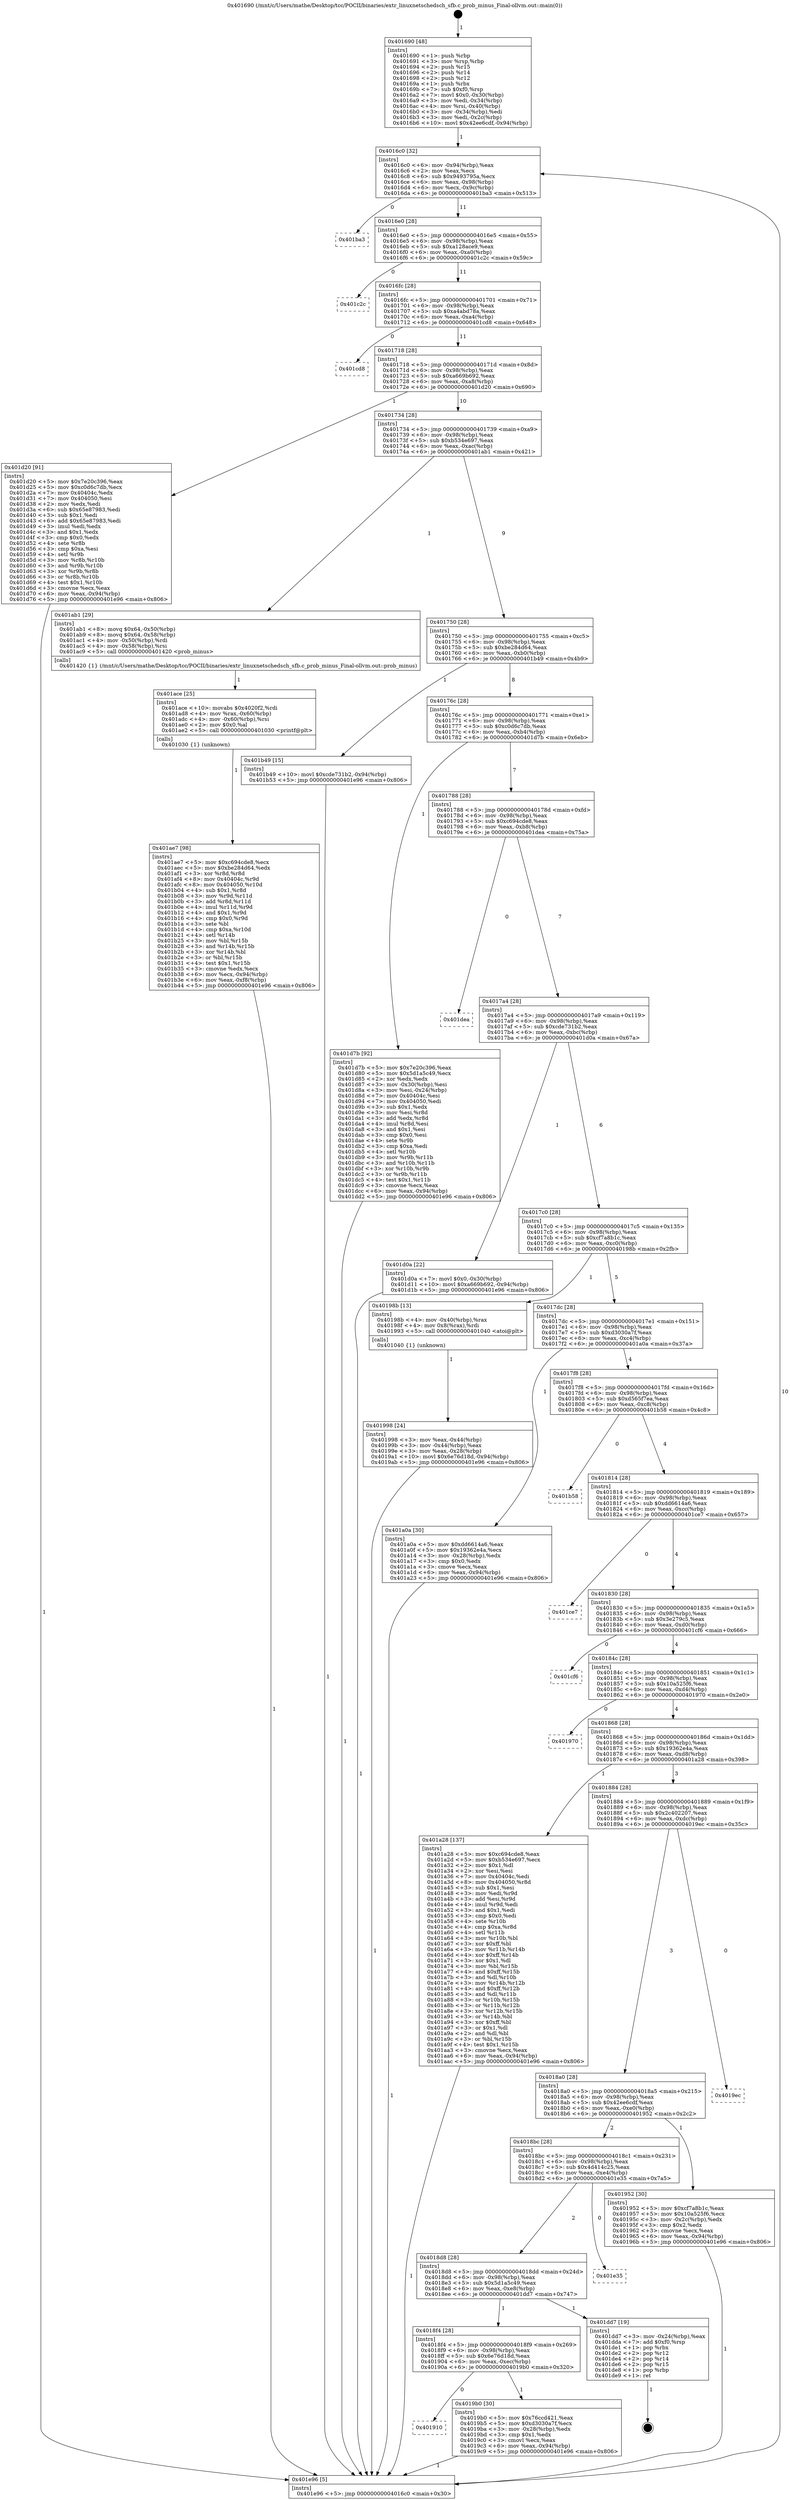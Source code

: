 digraph "0x401690" {
  label = "0x401690 (/mnt/c/Users/mathe/Desktop/tcc/POCII/binaries/extr_linuxnetschedsch_sfb.c_prob_minus_Final-ollvm.out::main(0))"
  labelloc = "t"
  node[shape=record]

  Entry [label="",width=0.3,height=0.3,shape=circle,fillcolor=black,style=filled]
  "0x4016c0" [label="{
     0x4016c0 [32]\l
     | [instrs]\l
     &nbsp;&nbsp;0x4016c0 \<+6\>: mov -0x94(%rbp),%eax\l
     &nbsp;&nbsp;0x4016c6 \<+2\>: mov %eax,%ecx\l
     &nbsp;&nbsp;0x4016c8 \<+6\>: sub $0x9493795a,%ecx\l
     &nbsp;&nbsp;0x4016ce \<+6\>: mov %eax,-0x98(%rbp)\l
     &nbsp;&nbsp;0x4016d4 \<+6\>: mov %ecx,-0x9c(%rbp)\l
     &nbsp;&nbsp;0x4016da \<+6\>: je 0000000000401ba3 \<main+0x513\>\l
  }"]
  "0x401ba3" [label="{
     0x401ba3\l
  }", style=dashed]
  "0x4016e0" [label="{
     0x4016e0 [28]\l
     | [instrs]\l
     &nbsp;&nbsp;0x4016e0 \<+5\>: jmp 00000000004016e5 \<main+0x55\>\l
     &nbsp;&nbsp;0x4016e5 \<+6\>: mov -0x98(%rbp),%eax\l
     &nbsp;&nbsp;0x4016eb \<+5\>: sub $0xa128ace9,%eax\l
     &nbsp;&nbsp;0x4016f0 \<+6\>: mov %eax,-0xa0(%rbp)\l
     &nbsp;&nbsp;0x4016f6 \<+6\>: je 0000000000401c2c \<main+0x59c\>\l
  }"]
  Exit [label="",width=0.3,height=0.3,shape=circle,fillcolor=black,style=filled,peripheries=2]
  "0x401c2c" [label="{
     0x401c2c\l
  }", style=dashed]
  "0x4016fc" [label="{
     0x4016fc [28]\l
     | [instrs]\l
     &nbsp;&nbsp;0x4016fc \<+5\>: jmp 0000000000401701 \<main+0x71\>\l
     &nbsp;&nbsp;0x401701 \<+6\>: mov -0x98(%rbp),%eax\l
     &nbsp;&nbsp;0x401707 \<+5\>: sub $0xa4abd78a,%eax\l
     &nbsp;&nbsp;0x40170c \<+6\>: mov %eax,-0xa4(%rbp)\l
     &nbsp;&nbsp;0x401712 \<+6\>: je 0000000000401cd8 \<main+0x648\>\l
  }"]
  "0x401ae7" [label="{
     0x401ae7 [98]\l
     | [instrs]\l
     &nbsp;&nbsp;0x401ae7 \<+5\>: mov $0xc694cde8,%ecx\l
     &nbsp;&nbsp;0x401aec \<+5\>: mov $0xbe284d64,%edx\l
     &nbsp;&nbsp;0x401af1 \<+3\>: xor %r8d,%r8d\l
     &nbsp;&nbsp;0x401af4 \<+8\>: mov 0x40404c,%r9d\l
     &nbsp;&nbsp;0x401afc \<+8\>: mov 0x404050,%r10d\l
     &nbsp;&nbsp;0x401b04 \<+4\>: sub $0x1,%r8d\l
     &nbsp;&nbsp;0x401b08 \<+3\>: mov %r9d,%r11d\l
     &nbsp;&nbsp;0x401b0b \<+3\>: add %r8d,%r11d\l
     &nbsp;&nbsp;0x401b0e \<+4\>: imul %r11d,%r9d\l
     &nbsp;&nbsp;0x401b12 \<+4\>: and $0x1,%r9d\l
     &nbsp;&nbsp;0x401b16 \<+4\>: cmp $0x0,%r9d\l
     &nbsp;&nbsp;0x401b1a \<+3\>: sete %bl\l
     &nbsp;&nbsp;0x401b1d \<+4\>: cmp $0xa,%r10d\l
     &nbsp;&nbsp;0x401b21 \<+4\>: setl %r14b\l
     &nbsp;&nbsp;0x401b25 \<+3\>: mov %bl,%r15b\l
     &nbsp;&nbsp;0x401b28 \<+3\>: and %r14b,%r15b\l
     &nbsp;&nbsp;0x401b2b \<+3\>: xor %r14b,%bl\l
     &nbsp;&nbsp;0x401b2e \<+3\>: or %bl,%r15b\l
     &nbsp;&nbsp;0x401b31 \<+4\>: test $0x1,%r15b\l
     &nbsp;&nbsp;0x401b35 \<+3\>: cmovne %edx,%ecx\l
     &nbsp;&nbsp;0x401b38 \<+6\>: mov %ecx,-0x94(%rbp)\l
     &nbsp;&nbsp;0x401b3e \<+6\>: mov %eax,-0xf8(%rbp)\l
     &nbsp;&nbsp;0x401b44 \<+5\>: jmp 0000000000401e96 \<main+0x806\>\l
  }"]
  "0x401cd8" [label="{
     0x401cd8\l
  }", style=dashed]
  "0x401718" [label="{
     0x401718 [28]\l
     | [instrs]\l
     &nbsp;&nbsp;0x401718 \<+5\>: jmp 000000000040171d \<main+0x8d\>\l
     &nbsp;&nbsp;0x40171d \<+6\>: mov -0x98(%rbp),%eax\l
     &nbsp;&nbsp;0x401723 \<+5\>: sub $0xa669b692,%eax\l
     &nbsp;&nbsp;0x401728 \<+6\>: mov %eax,-0xa8(%rbp)\l
     &nbsp;&nbsp;0x40172e \<+6\>: je 0000000000401d20 \<main+0x690\>\l
  }"]
  "0x401ace" [label="{
     0x401ace [25]\l
     | [instrs]\l
     &nbsp;&nbsp;0x401ace \<+10\>: movabs $0x4020f2,%rdi\l
     &nbsp;&nbsp;0x401ad8 \<+4\>: mov %rax,-0x60(%rbp)\l
     &nbsp;&nbsp;0x401adc \<+4\>: mov -0x60(%rbp),%rsi\l
     &nbsp;&nbsp;0x401ae0 \<+2\>: mov $0x0,%al\l
     &nbsp;&nbsp;0x401ae2 \<+5\>: call 0000000000401030 \<printf@plt\>\l
     | [calls]\l
     &nbsp;&nbsp;0x401030 \{1\} (unknown)\l
  }"]
  "0x401d20" [label="{
     0x401d20 [91]\l
     | [instrs]\l
     &nbsp;&nbsp;0x401d20 \<+5\>: mov $0x7e20c396,%eax\l
     &nbsp;&nbsp;0x401d25 \<+5\>: mov $0xc0d6c7db,%ecx\l
     &nbsp;&nbsp;0x401d2a \<+7\>: mov 0x40404c,%edx\l
     &nbsp;&nbsp;0x401d31 \<+7\>: mov 0x404050,%esi\l
     &nbsp;&nbsp;0x401d38 \<+2\>: mov %edx,%edi\l
     &nbsp;&nbsp;0x401d3a \<+6\>: sub $0x65e87983,%edi\l
     &nbsp;&nbsp;0x401d40 \<+3\>: sub $0x1,%edi\l
     &nbsp;&nbsp;0x401d43 \<+6\>: add $0x65e87983,%edi\l
     &nbsp;&nbsp;0x401d49 \<+3\>: imul %edi,%edx\l
     &nbsp;&nbsp;0x401d4c \<+3\>: and $0x1,%edx\l
     &nbsp;&nbsp;0x401d4f \<+3\>: cmp $0x0,%edx\l
     &nbsp;&nbsp;0x401d52 \<+4\>: sete %r8b\l
     &nbsp;&nbsp;0x401d56 \<+3\>: cmp $0xa,%esi\l
     &nbsp;&nbsp;0x401d59 \<+4\>: setl %r9b\l
     &nbsp;&nbsp;0x401d5d \<+3\>: mov %r8b,%r10b\l
     &nbsp;&nbsp;0x401d60 \<+3\>: and %r9b,%r10b\l
     &nbsp;&nbsp;0x401d63 \<+3\>: xor %r9b,%r8b\l
     &nbsp;&nbsp;0x401d66 \<+3\>: or %r8b,%r10b\l
     &nbsp;&nbsp;0x401d69 \<+4\>: test $0x1,%r10b\l
     &nbsp;&nbsp;0x401d6d \<+3\>: cmovne %ecx,%eax\l
     &nbsp;&nbsp;0x401d70 \<+6\>: mov %eax,-0x94(%rbp)\l
     &nbsp;&nbsp;0x401d76 \<+5\>: jmp 0000000000401e96 \<main+0x806\>\l
  }"]
  "0x401734" [label="{
     0x401734 [28]\l
     | [instrs]\l
     &nbsp;&nbsp;0x401734 \<+5\>: jmp 0000000000401739 \<main+0xa9\>\l
     &nbsp;&nbsp;0x401739 \<+6\>: mov -0x98(%rbp),%eax\l
     &nbsp;&nbsp;0x40173f \<+5\>: sub $0xb534e697,%eax\l
     &nbsp;&nbsp;0x401744 \<+6\>: mov %eax,-0xac(%rbp)\l
     &nbsp;&nbsp;0x40174a \<+6\>: je 0000000000401ab1 \<main+0x421\>\l
  }"]
  "0x401910" [label="{
     0x401910\l
  }", style=dashed]
  "0x401ab1" [label="{
     0x401ab1 [29]\l
     | [instrs]\l
     &nbsp;&nbsp;0x401ab1 \<+8\>: movq $0x64,-0x50(%rbp)\l
     &nbsp;&nbsp;0x401ab9 \<+8\>: movq $0x64,-0x58(%rbp)\l
     &nbsp;&nbsp;0x401ac1 \<+4\>: mov -0x50(%rbp),%rdi\l
     &nbsp;&nbsp;0x401ac5 \<+4\>: mov -0x58(%rbp),%rsi\l
     &nbsp;&nbsp;0x401ac9 \<+5\>: call 0000000000401420 \<prob_minus\>\l
     | [calls]\l
     &nbsp;&nbsp;0x401420 \{1\} (/mnt/c/Users/mathe/Desktop/tcc/POCII/binaries/extr_linuxnetschedsch_sfb.c_prob_minus_Final-ollvm.out::prob_minus)\l
  }"]
  "0x401750" [label="{
     0x401750 [28]\l
     | [instrs]\l
     &nbsp;&nbsp;0x401750 \<+5\>: jmp 0000000000401755 \<main+0xc5\>\l
     &nbsp;&nbsp;0x401755 \<+6\>: mov -0x98(%rbp),%eax\l
     &nbsp;&nbsp;0x40175b \<+5\>: sub $0xbe284d64,%eax\l
     &nbsp;&nbsp;0x401760 \<+6\>: mov %eax,-0xb0(%rbp)\l
     &nbsp;&nbsp;0x401766 \<+6\>: je 0000000000401b49 \<main+0x4b9\>\l
  }"]
  "0x4019b0" [label="{
     0x4019b0 [30]\l
     | [instrs]\l
     &nbsp;&nbsp;0x4019b0 \<+5\>: mov $0x76ccd421,%eax\l
     &nbsp;&nbsp;0x4019b5 \<+5\>: mov $0xd3030a7f,%ecx\l
     &nbsp;&nbsp;0x4019ba \<+3\>: mov -0x28(%rbp),%edx\l
     &nbsp;&nbsp;0x4019bd \<+3\>: cmp $0x1,%edx\l
     &nbsp;&nbsp;0x4019c0 \<+3\>: cmovl %ecx,%eax\l
     &nbsp;&nbsp;0x4019c3 \<+6\>: mov %eax,-0x94(%rbp)\l
     &nbsp;&nbsp;0x4019c9 \<+5\>: jmp 0000000000401e96 \<main+0x806\>\l
  }"]
  "0x401b49" [label="{
     0x401b49 [15]\l
     | [instrs]\l
     &nbsp;&nbsp;0x401b49 \<+10\>: movl $0xcde731b2,-0x94(%rbp)\l
     &nbsp;&nbsp;0x401b53 \<+5\>: jmp 0000000000401e96 \<main+0x806\>\l
  }"]
  "0x40176c" [label="{
     0x40176c [28]\l
     | [instrs]\l
     &nbsp;&nbsp;0x40176c \<+5\>: jmp 0000000000401771 \<main+0xe1\>\l
     &nbsp;&nbsp;0x401771 \<+6\>: mov -0x98(%rbp),%eax\l
     &nbsp;&nbsp;0x401777 \<+5\>: sub $0xc0d6c7db,%eax\l
     &nbsp;&nbsp;0x40177c \<+6\>: mov %eax,-0xb4(%rbp)\l
     &nbsp;&nbsp;0x401782 \<+6\>: je 0000000000401d7b \<main+0x6eb\>\l
  }"]
  "0x4018f4" [label="{
     0x4018f4 [28]\l
     | [instrs]\l
     &nbsp;&nbsp;0x4018f4 \<+5\>: jmp 00000000004018f9 \<main+0x269\>\l
     &nbsp;&nbsp;0x4018f9 \<+6\>: mov -0x98(%rbp),%eax\l
     &nbsp;&nbsp;0x4018ff \<+5\>: sub $0x6e76d18d,%eax\l
     &nbsp;&nbsp;0x401904 \<+6\>: mov %eax,-0xec(%rbp)\l
     &nbsp;&nbsp;0x40190a \<+6\>: je 00000000004019b0 \<main+0x320\>\l
  }"]
  "0x401d7b" [label="{
     0x401d7b [92]\l
     | [instrs]\l
     &nbsp;&nbsp;0x401d7b \<+5\>: mov $0x7e20c396,%eax\l
     &nbsp;&nbsp;0x401d80 \<+5\>: mov $0x5d1a5c49,%ecx\l
     &nbsp;&nbsp;0x401d85 \<+2\>: xor %edx,%edx\l
     &nbsp;&nbsp;0x401d87 \<+3\>: mov -0x30(%rbp),%esi\l
     &nbsp;&nbsp;0x401d8a \<+3\>: mov %esi,-0x24(%rbp)\l
     &nbsp;&nbsp;0x401d8d \<+7\>: mov 0x40404c,%esi\l
     &nbsp;&nbsp;0x401d94 \<+7\>: mov 0x404050,%edi\l
     &nbsp;&nbsp;0x401d9b \<+3\>: sub $0x1,%edx\l
     &nbsp;&nbsp;0x401d9e \<+3\>: mov %esi,%r8d\l
     &nbsp;&nbsp;0x401da1 \<+3\>: add %edx,%r8d\l
     &nbsp;&nbsp;0x401da4 \<+4\>: imul %r8d,%esi\l
     &nbsp;&nbsp;0x401da8 \<+3\>: and $0x1,%esi\l
     &nbsp;&nbsp;0x401dab \<+3\>: cmp $0x0,%esi\l
     &nbsp;&nbsp;0x401dae \<+4\>: sete %r9b\l
     &nbsp;&nbsp;0x401db2 \<+3\>: cmp $0xa,%edi\l
     &nbsp;&nbsp;0x401db5 \<+4\>: setl %r10b\l
     &nbsp;&nbsp;0x401db9 \<+3\>: mov %r9b,%r11b\l
     &nbsp;&nbsp;0x401dbc \<+3\>: and %r10b,%r11b\l
     &nbsp;&nbsp;0x401dbf \<+3\>: xor %r10b,%r9b\l
     &nbsp;&nbsp;0x401dc2 \<+3\>: or %r9b,%r11b\l
     &nbsp;&nbsp;0x401dc5 \<+4\>: test $0x1,%r11b\l
     &nbsp;&nbsp;0x401dc9 \<+3\>: cmovne %ecx,%eax\l
     &nbsp;&nbsp;0x401dcc \<+6\>: mov %eax,-0x94(%rbp)\l
     &nbsp;&nbsp;0x401dd2 \<+5\>: jmp 0000000000401e96 \<main+0x806\>\l
  }"]
  "0x401788" [label="{
     0x401788 [28]\l
     | [instrs]\l
     &nbsp;&nbsp;0x401788 \<+5\>: jmp 000000000040178d \<main+0xfd\>\l
     &nbsp;&nbsp;0x40178d \<+6\>: mov -0x98(%rbp),%eax\l
     &nbsp;&nbsp;0x401793 \<+5\>: sub $0xc694cde8,%eax\l
     &nbsp;&nbsp;0x401798 \<+6\>: mov %eax,-0xb8(%rbp)\l
     &nbsp;&nbsp;0x40179e \<+6\>: je 0000000000401dea \<main+0x75a\>\l
  }"]
  "0x401dd7" [label="{
     0x401dd7 [19]\l
     | [instrs]\l
     &nbsp;&nbsp;0x401dd7 \<+3\>: mov -0x24(%rbp),%eax\l
     &nbsp;&nbsp;0x401dda \<+7\>: add $0xf0,%rsp\l
     &nbsp;&nbsp;0x401de1 \<+1\>: pop %rbx\l
     &nbsp;&nbsp;0x401de2 \<+2\>: pop %r12\l
     &nbsp;&nbsp;0x401de4 \<+2\>: pop %r14\l
     &nbsp;&nbsp;0x401de6 \<+2\>: pop %r15\l
     &nbsp;&nbsp;0x401de8 \<+1\>: pop %rbp\l
     &nbsp;&nbsp;0x401de9 \<+1\>: ret\l
  }"]
  "0x401dea" [label="{
     0x401dea\l
  }", style=dashed]
  "0x4017a4" [label="{
     0x4017a4 [28]\l
     | [instrs]\l
     &nbsp;&nbsp;0x4017a4 \<+5\>: jmp 00000000004017a9 \<main+0x119\>\l
     &nbsp;&nbsp;0x4017a9 \<+6\>: mov -0x98(%rbp),%eax\l
     &nbsp;&nbsp;0x4017af \<+5\>: sub $0xcde731b2,%eax\l
     &nbsp;&nbsp;0x4017b4 \<+6\>: mov %eax,-0xbc(%rbp)\l
     &nbsp;&nbsp;0x4017ba \<+6\>: je 0000000000401d0a \<main+0x67a\>\l
  }"]
  "0x4018d8" [label="{
     0x4018d8 [28]\l
     | [instrs]\l
     &nbsp;&nbsp;0x4018d8 \<+5\>: jmp 00000000004018dd \<main+0x24d\>\l
     &nbsp;&nbsp;0x4018dd \<+6\>: mov -0x98(%rbp),%eax\l
     &nbsp;&nbsp;0x4018e3 \<+5\>: sub $0x5d1a5c49,%eax\l
     &nbsp;&nbsp;0x4018e8 \<+6\>: mov %eax,-0xe8(%rbp)\l
     &nbsp;&nbsp;0x4018ee \<+6\>: je 0000000000401dd7 \<main+0x747\>\l
  }"]
  "0x401d0a" [label="{
     0x401d0a [22]\l
     | [instrs]\l
     &nbsp;&nbsp;0x401d0a \<+7\>: movl $0x0,-0x30(%rbp)\l
     &nbsp;&nbsp;0x401d11 \<+10\>: movl $0xa669b692,-0x94(%rbp)\l
     &nbsp;&nbsp;0x401d1b \<+5\>: jmp 0000000000401e96 \<main+0x806\>\l
  }"]
  "0x4017c0" [label="{
     0x4017c0 [28]\l
     | [instrs]\l
     &nbsp;&nbsp;0x4017c0 \<+5\>: jmp 00000000004017c5 \<main+0x135\>\l
     &nbsp;&nbsp;0x4017c5 \<+6\>: mov -0x98(%rbp),%eax\l
     &nbsp;&nbsp;0x4017cb \<+5\>: sub $0xcf7a8b1c,%eax\l
     &nbsp;&nbsp;0x4017d0 \<+6\>: mov %eax,-0xc0(%rbp)\l
     &nbsp;&nbsp;0x4017d6 \<+6\>: je 000000000040198b \<main+0x2fb\>\l
  }"]
  "0x401e35" [label="{
     0x401e35\l
  }", style=dashed]
  "0x40198b" [label="{
     0x40198b [13]\l
     | [instrs]\l
     &nbsp;&nbsp;0x40198b \<+4\>: mov -0x40(%rbp),%rax\l
     &nbsp;&nbsp;0x40198f \<+4\>: mov 0x8(%rax),%rdi\l
     &nbsp;&nbsp;0x401993 \<+5\>: call 0000000000401040 \<atoi@plt\>\l
     | [calls]\l
     &nbsp;&nbsp;0x401040 \{1\} (unknown)\l
  }"]
  "0x4017dc" [label="{
     0x4017dc [28]\l
     | [instrs]\l
     &nbsp;&nbsp;0x4017dc \<+5\>: jmp 00000000004017e1 \<main+0x151\>\l
     &nbsp;&nbsp;0x4017e1 \<+6\>: mov -0x98(%rbp),%eax\l
     &nbsp;&nbsp;0x4017e7 \<+5\>: sub $0xd3030a7f,%eax\l
     &nbsp;&nbsp;0x4017ec \<+6\>: mov %eax,-0xc4(%rbp)\l
     &nbsp;&nbsp;0x4017f2 \<+6\>: je 0000000000401a0a \<main+0x37a\>\l
  }"]
  "0x401998" [label="{
     0x401998 [24]\l
     | [instrs]\l
     &nbsp;&nbsp;0x401998 \<+3\>: mov %eax,-0x44(%rbp)\l
     &nbsp;&nbsp;0x40199b \<+3\>: mov -0x44(%rbp),%eax\l
     &nbsp;&nbsp;0x40199e \<+3\>: mov %eax,-0x28(%rbp)\l
     &nbsp;&nbsp;0x4019a1 \<+10\>: movl $0x6e76d18d,-0x94(%rbp)\l
     &nbsp;&nbsp;0x4019ab \<+5\>: jmp 0000000000401e96 \<main+0x806\>\l
  }"]
  "0x401a0a" [label="{
     0x401a0a [30]\l
     | [instrs]\l
     &nbsp;&nbsp;0x401a0a \<+5\>: mov $0xdd6614a6,%eax\l
     &nbsp;&nbsp;0x401a0f \<+5\>: mov $0x19362e4a,%ecx\l
     &nbsp;&nbsp;0x401a14 \<+3\>: mov -0x28(%rbp),%edx\l
     &nbsp;&nbsp;0x401a17 \<+3\>: cmp $0x0,%edx\l
     &nbsp;&nbsp;0x401a1a \<+3\>: cmove %ecx,%eax\l
     &nbsp;&nbsp;0x401a1d \<+6\>: mov %eax,-0x94(%rbp)\l
     &nbsp;&nbsp;0x401a23 \<+5\>: jmp 0000000000401e96 \<main+0x806\>\l
  }"]
  "0x4017f8" [label="{
     0x4017f8 [28]\l
     | [instrs]\l
     &nbsp;&nbsp;0x4017f8 \<+5\>: jmp 00000000004017fd \<main+0x16d\>\l
     &nbsp;&nbsp;0x4017fd \<+6\>: mov -0x98(%rbp),%eax\l
     &nbsp;&nbsp;0x401803 \<+5\>: sub $0xd565f7ea,%eax\l
     &nbsp;&nbsp;0x401808 \<+6\>: mov %eax,-0xc8(%rbp)\l
     &nbsp;&nbsp;0x40180e \<+6\>: je 0000000000401b58 \<main+0x4c8\>\l
  }"]
  "0x401690" [label="{
     0x401690 [48]\l
     | [instrs]\l
     &nbsp;&nbsp;0x401690 \<+1\>: push %rbp\l
     &nbsp;&nbsp;0x401691 \<+3\>: mov %rsp,%rbp\l
     &nbsp;&nbsp;0x401694 \<+2\>: push %r15\l
     &nbsp;&nbsp;0x401696 \<+2\>: push %r14\l
     &nbsp;&nbsp;0x401698 \<+2\>: push %r12\l
     &nbsp;&nbsp;0x40169a \<+1\>: push %rbx\l
     &nbsp;&nbsp;0x40169b \<+7\>: sub $0xf0,%rsp\l
     &nbsp;&nbsp;0x4016a2 \<+7\>: movl $0x0,-0x30(%rbp)\l
     &nbsp;&nbsp;0x4016a9 \<+3\>: mov %edi,-0x34(%rbp)\l
     &nbsp;&nbsp;0x4016ac \<+4\>: mov %rsi,-0x40(%rbp)\l
     &nbsp;&nbsp;0x4016b0 \<+3\>: mov -0x34(%rbp),%edi\l
     &nbsp;&nbsp;0x4016b3 \<+3\>: mov %edi,-0x2c(%rbp)\l
     &nbsp;&nbsp;0x4016b6 \<+10\>: movl $0x42ee6cdf,-0x94(%rbp)\l
  }"]
  "0x401b58" [label="{
     0x401b58\l
  }", style=dashed]
  "0x401814" [label="{
     0x401814 [28]\l
     | [instrs]\l
     &nbsp;&nbsp;0x401814 \<+5\>: jmp 0000000000401819 \<main+0x189\>\l
     &nbsp;&nbsp;0x401819 \<+6\>: mov -0x98(%rbp),%eax\l
     &nbsp;&nbsp;0x40181f \<+5\>: sub $0xdd6614a6,%eax\l
     &nbsp;&nbsp;0x401824 \<+6\>: mov %eax,-0xcc(%rbp)\l
     &nbsp;&nbsp;0x40182a \<+6\>: je 0000000000401ce7 \<main+0x657\>\l
  }"]
  "0x401e96" [label="{
     0x401e96 [5]\l
     | [instrs]\l
     &nbsp;&nbsp;0x401e96 \<+5\>: jmp 00000000004016c0 \<main+0x30\>\l
  }"]
  "0x401ce7" [label="{
     0x401ce7\l
  }", style=dashed]
  "0x401830" [label="{
     0x401830 [28]\l
     | [instrs]\l
     &nbsp;&nbsp;0x401830 \<+5\>: jmp 0000000000401835 \<main+0x1a5\>\l
     &nbsp;&nbsp;0x401835 \<+6\>: mov -0x98(%rbp),%eax\l
     &nbsp;&nbsp;0x40183b \<+5\>: sub $0x3e279c5,%eax\l
     &nbsp;&nbsp;0x401840 \<+6\>: mov %eax,-0xd0(%rbp)\l
     &nbsp;&nbsp;0x401846 \<+6\>: je 0000000000401cf6 \<main+0x666\>\l
  }"]
  "0x4018bc" [label="{
     0x4018bc [28]\l
     | [instrs]\l
     &nbsp;&nbsp;0x4018bc \<+5\>: jmp 00000000004018c1 \<main+0x231\>\l
     &nbsp;&nbsp;0x4018c1 \<+6\>: mov -0x98(%rbp),%eax\l
     &nbsp;&nbsp;0x4018c7 \<+5\>: sub $0x4d414c25,%eax\l
     &nbsp;&nbsp;0x4018cc \<+6\>: mov %eax,-0xe4(%rbp)\l
     &nbsp;&nbsp;0x4018d2 \<+6\>: je 0000000000401e35 \<main+0x7a5\>\l
  }"]
  "0x401cf6" [label="{
     0x401cf6\l
  }", style=dashed]
  "0x40184c" [label="{
     0x40184c [28]\l
     | [instrs]\l
     &nbsp;&nbsp;0x40184c \<+5\>: jmp 0000000000401851 \<main+0x1c1\>\l
     &nbsp;&nbsp;0x401851 \<+6\>: mov -0x98(%rbp),%eax\l
     &nbsp;&nbsp;0x401857 \<+5\>: sub $0x10a525f6,%eax\l
     &nbsp;&nbsp;0x40185c \<+6\>: mov %eax,-0xd4(%rbp)\l
     &nbsp;&nbsp;0x401862 \<+6\>: je 0000000000401970 \<main+0x2e0\>\l
  }"]
  "0x401952" [label="{
     0x401952 [30]\l
     | [instrs]\l
     &nbsp;&nbsp;0x401952 \<+5\>: mov $0xcf7a8b1c,%eax\l
     &nbsp;&nbsp;0x401957 \<+5\>: mov $0x10a525f6,%ecx\l
     &nbsp;&nbsp;0x40195c \<+3\>: mov -0x2c(%rbp),%edx\l
     &nbsp;&nbsp;0x40195f \<+3\>: cmp $0x2,%edx\l
     &nbsp;&nbsp;0x401962 \<+3\>: cmovne %ecx,%eax\l
     &nbsp;&nbsp;0x401965 \<+6\>: mov %eax,-0x94(%rbp)\l
     &nbsp;&nbsp;0x40196b \<+5\>: jmp 0000000000401e96 \<main+0x806\>\l
  }"]
  "0x401970" [label="{
     0x401970\l
  }", style=dashed]
  "0x401868" [label="{
     0x401868 [28]\l
     | [instrs]\l
     &nbsp;&nbsp;0x401868 \<+5\>: jmp 000000000040186d \<main+0x1dd\>\l
     &nbsp;&nbsp;0x40186d \<+6\>: mov -0x98(%rbp),%eax\l
     &nbsp;&nbsp;0x401873 \<+5\>: sub $0x19362e4a,%eax\l
     &nbsp;&nbsp;0x401878 \<+6\>: mov %eax,-0xd8(%rbp)\l
     &nbsp;&nbsp;0x40187e \<+6\>: je 0000000000401a28 \<main+0x398\>\l
  }"]
  "0x4018a0" [label="{
     0x4018a0 [28]\l
     | [instrs]\l
     &nbsp;&nbsp;0x4018a0 \<+5\>: jmp 00000000004018a5 \<main+0x215\>\l
     &nbsp;&nbsp;0x4018a5 \<+6\>: mov -0x98(%rbp),%eax\l
     &nbsp;&nbsp;0x4018ab \<+5\>: sub $0x42ee6cdf,%eax\l
     &nbsp;&nbsp;0x4018b0 \<+6\>: mov %eax,-0xe0(%rbp)\l
     &nbsp;&nbsp;0x4018b6 \<+6\>: je 0000000000401952 \<main+0x2c2\>\l
  }"]
  "0x401a28" [label="{
     0x401a28 [137]\l
     | [instrs]\l
     &nbsp;&nbsp;0x401a28 \<+5\>: mov $0xc694cde8,%eax\l
     &nbsp;&nbsp;0x401a2d \<+5\>: mov $0xb534e697,%ecx\l
     &nbsp;&nbsp;0x401a32 \<+2\>: mov $0x1,%dl\l
     &nbsp;&nbsp;0x401a34 \<+2\>: xor %esi,%esi\l
     &nbsp;&nbsp;0x401a36 \<+7\>: mov 0x40404c,%edi\l
     &nbsp;&nbsp;0x401a3d \<+8\>: mov 0x404050,%r8d\l
     &nbsp;&nbsp;0x401a45 \<+3\>: sub $0x1,%esi\l
     &nbsp;&nbsp;0x401a48 \<+3\>: mov %edi,%r9d\l
     &nbsp;&nbsp;0x401a4b \<+3\>: add %esi,%r9d\l
     &nbsp;&nbsp;0x401a4e \<+4\>: imul %r9d,%edi\l
     &nbsp;&nbsp;0x401a52 \<+3\>: and $0x1,%edi\l
     &nbsp;&nbsp;0x401a55 \<+3\>: cmp $0x0,%edi\l
     &nbsp;&nbsp;0x401a58 \<+4\>: sete %r10b\l
     &nbsp;&nbsp;0x401a5c \<+4\>: cmp $0xa,%r8d\l
     &nbsp;&nbsp;0x401a60 \<+4\>: setl %r11b\l
     &nbsp;&nbsp;0x401a64 \<+3\>: mov %r10b,%bl\l
     &nbsp;&nbsp;0x401a67 \<+3\>: xor $0xff,%bl\l
     &nbsp;&nbsp;0x401a6a \<+3\>: mov %r11b,%r14b\l
     &nbsp;&nbsp;0x401a6d \<+4\>: xor $0xff,%r14b\l
     &nbsp;&nbsp;0x401a71 \<+3\>: xor $0x1,%dl\l
     &nbsp;&nbsp;0x401a74 \<+3\>: mov %bl,%r15b\l
     &nbsp;&nbsp;0x401a77 \<+4\>: and $0xff,%r15b\l
     &nbsp;&nbsp;0x401a7b \<+3\>: and %dl,%r10b\l
     &nbsp;&nbsp;0x401a7e \<+3\>: mov %r14b,%r12b\l
     &nbsp;&nbsp;0x401a81 \<+4\>: and $0xff,%r12b\l
     &nbsp;&nbsp;0x401a85 \<+3\>: and %dl,%r11b\l
     &nbsp;&nbsp;0x401a88 \<+3\>: or %r10b,%r15b\l
     &nbsp;&nbsp;0x401a8b \<+3\>: or %r11b,%r12b\l
     &nbsp;&nbsp;0x401a8e \<+3\>: xor %r12b,%r15b\l
     &nbsp;&nbsp;0x401a91 \<+3\>: or %r14b,%bl\l
     &nbsp;&nbsp;0x401a94 \<+3\>: xor $0xff,%bl\l
     &nbsp;&nbsp;0x401a97 \<+3\>: or $0x1,%dl\l
     &nbsp;&nbsp;0x401a9a \<+2\>: and %dl,%bl\l
     &nbsp;&nbsp;0x401a9c \<+3\>: or %bl,%r15b\l
     &nbsp;&nbsp;0x401a9f \<+4\>: test $0x1,%r15b\l
     &nbsp;&nbsp;0x401aa3 \<+3\>: cmovne %ecx,%eax\l
     &nbsp;&nbsp;0x401aa6 \<+6\>: mov %eax,-0x94(%rbp)\l
     &nbsp;&nbsp;0x401aac \<+5\>: jmp 0000000000401e96 \<main+0x806\>\l
  }"]
  "0x401884" [label="{
     0x401884 [28]\l
     | [instrs]\l
     &nbsp;&nbsp;0x401884 \<+5\>: jmp 0000000000401889 \<main+0x1f9\>\l
     &nbsp;&nbsp;0x401889 \<+6\>: mov -0x98(%rbp),%eax\l
     &nbsp;&nbsp;0x40188f \<+5\>: sub $0x2c402207,%eax\l
     &nbsp;&nbsp;0x401894 \<+6\>: mov %eax,-0xdc(%rbp)\l
     &nbsp;&nbsp;0x40189a \<+6\>: je 00000000004019ec \<main+0x35c\>\l
  }"]
  "0x4019ec" [label="{
     0x4019ec\l
  }", style=dashed]
  Entry -> "0x401690" [label=" 1"]
  "0x4016c0" -> "0x401ba3" [label=" 0"]
  "0x4016c0" -> "0x4016e0" [label=" 11"]
  "0x401dd7" -> Exit [label=" 1"]
  "0x4016e0" -> "0x401c2c" [label=" 0"]
  "0x4016e0" -> "0x4016fc" [label=" 11"]
  "0x401d7b" -> "0x401e96" [label=" 1"]
  "0x4016fc" -> "0x401cd8" [label=" 0"]
  "0x4016fc" -> "0x401718" [label=" 11"]
  "0x401d20" -> "0x401e96" [label=" 1"]
  "0x401718" -> "0x401d20" [label=" 1"]
  "0x401718" -> "0x401734" [label=" 10"]
  "0x401d0a" -> "0x401e96" [label=" 1"]
  "0x401734" -> "0x401ab1" [label=" 1"]
  "0x401734" -> "0x401750" [label=" 9"]
  "0x401b49" -> "0x401e96" [label=" 1"]
  "0x401750" -> "0x401b49" [label=" 1"]
  "0x401750" -> "0x40176c" [label=" 8"]
  "0x401ae7" -> "0x401e96" [label=" 1"]
  "0x40176c" -> "0x401d7b" [label=" 1"]
  "0x40176c" -> "0x401788" [label=" 7"]
  "0x401ab1" -> "0x401ace" [label=" 1"]
  "0x401788" -> "0x401dea" [label=" 0"]
  "0x401788" -> "0x4017a4" [label=" 7"]
  "0x401a28" -> "0x401e96" [label=" 1"]
  "0x4017a4" -> "0x401d0a" [label=" 1"]
  "0x4017a4" -> "0x4017c0" [label=" 6"]
  "0x4019b0" -> "0x401e96" [label=" 1"]
  "0x4017c0" -> "0x40198b" [label=" 1"]
  "0x4017c0" -> "0x4017dc" [label=" 5"]
  "0x4018f4" -> "0x401910" [label=" 0"]
  "0x4017dc" -> "0x401a0a" [label=" 1"]
  "0x4017dc" -> "0x4017f8" [label=" 4"]
  "0x401ace" -> "0x401ae7" [label=" 1"]
  "0x4017f8" -> "0x401b58" [label=" 0"]
  "0x4017f8" -> "0x401814" [label=" 4"]
  "0x4018d8" -> "0x4018f4" [label=" 1"]
  "0x401814" -> "0x401ce7" [label=" 0"]
  "0x401814" -> "0x401830" [label=" 4"]
  "0x4018d8" -> "0x401dd7" [label=" 1"]
  "0x401830" -> "0x401cf6" [label=" 0"]
  "0x401830" -> "0x40184c" [label=" 4"]
  "0x401a0a" -> "0x401e96" [label=" 1"]
  "0x40184c" -> "0x401970" [label=" 0"]
  "0x40184c" -> "0x401868" [label=" 4"]
  "0x4018bc" -> "0x4018d8" [label=" 2"]
  "0x401868" -> "0x401a28" [label=" 1"]
  "0x401868" -> "0x401884" [label=" 3"]
  "0x4018f4" -> "0x4019b0" [label=" 1"]
  "0x401884" -> "0x4019ec" [label=" 0"]
  "0x401884" -> "0x4018a0" [label=" 3"]
  "0x4018bc" -> "0x401e35" [label=" 0"]
  "0x4018a0" -> "0x401952" [label=" 1"]
  "0x4018a0" -> "0x4018bc" [label=" 2"]
  "0x401952" -> "0x401e96" [label=" 1"]
  "0x401690" -> "0x4016c0" [label=" 1"]
  "0x401e96" -> "0x4016c0" [label=" 10"]
  "0x40198b" -> "0x401998" [label=" 1"]
  "0x401998" -> "0x401e96" [label=" 1"]
}
